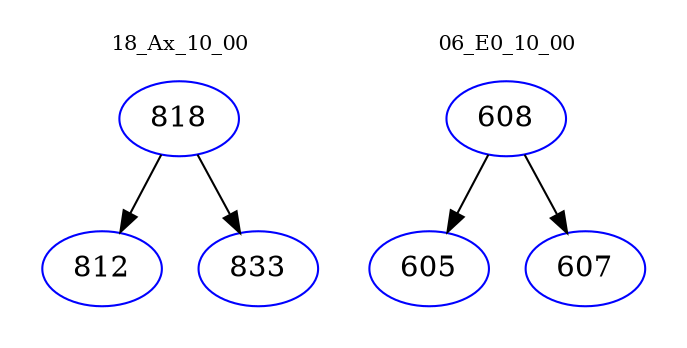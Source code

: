 digraph{
subgraph cluster_0 {
color = white
label = "18_Ax_10_00";
fontsize=10;
T0_818 [label="818", color="blue"]
T0_818 -> T0_812 [color="black"]
T0_812 [label="812", color="blue"]
T0_818 -> T0_833 [color="black"]
T0_833 [label="833", color="blue"]
}
subgraph cluster_1 {
color = white
label = "06_E0_10_00";
fontsize=10;
T1_608 [label="608", color="blue"]
T1_608 -> T1_605 [color="black"]
T1_605 [label="605", color="blue"]
T1_608 -> T1_607 [color="black"]
T1_607 [label="607", color="blue"]
}
}
